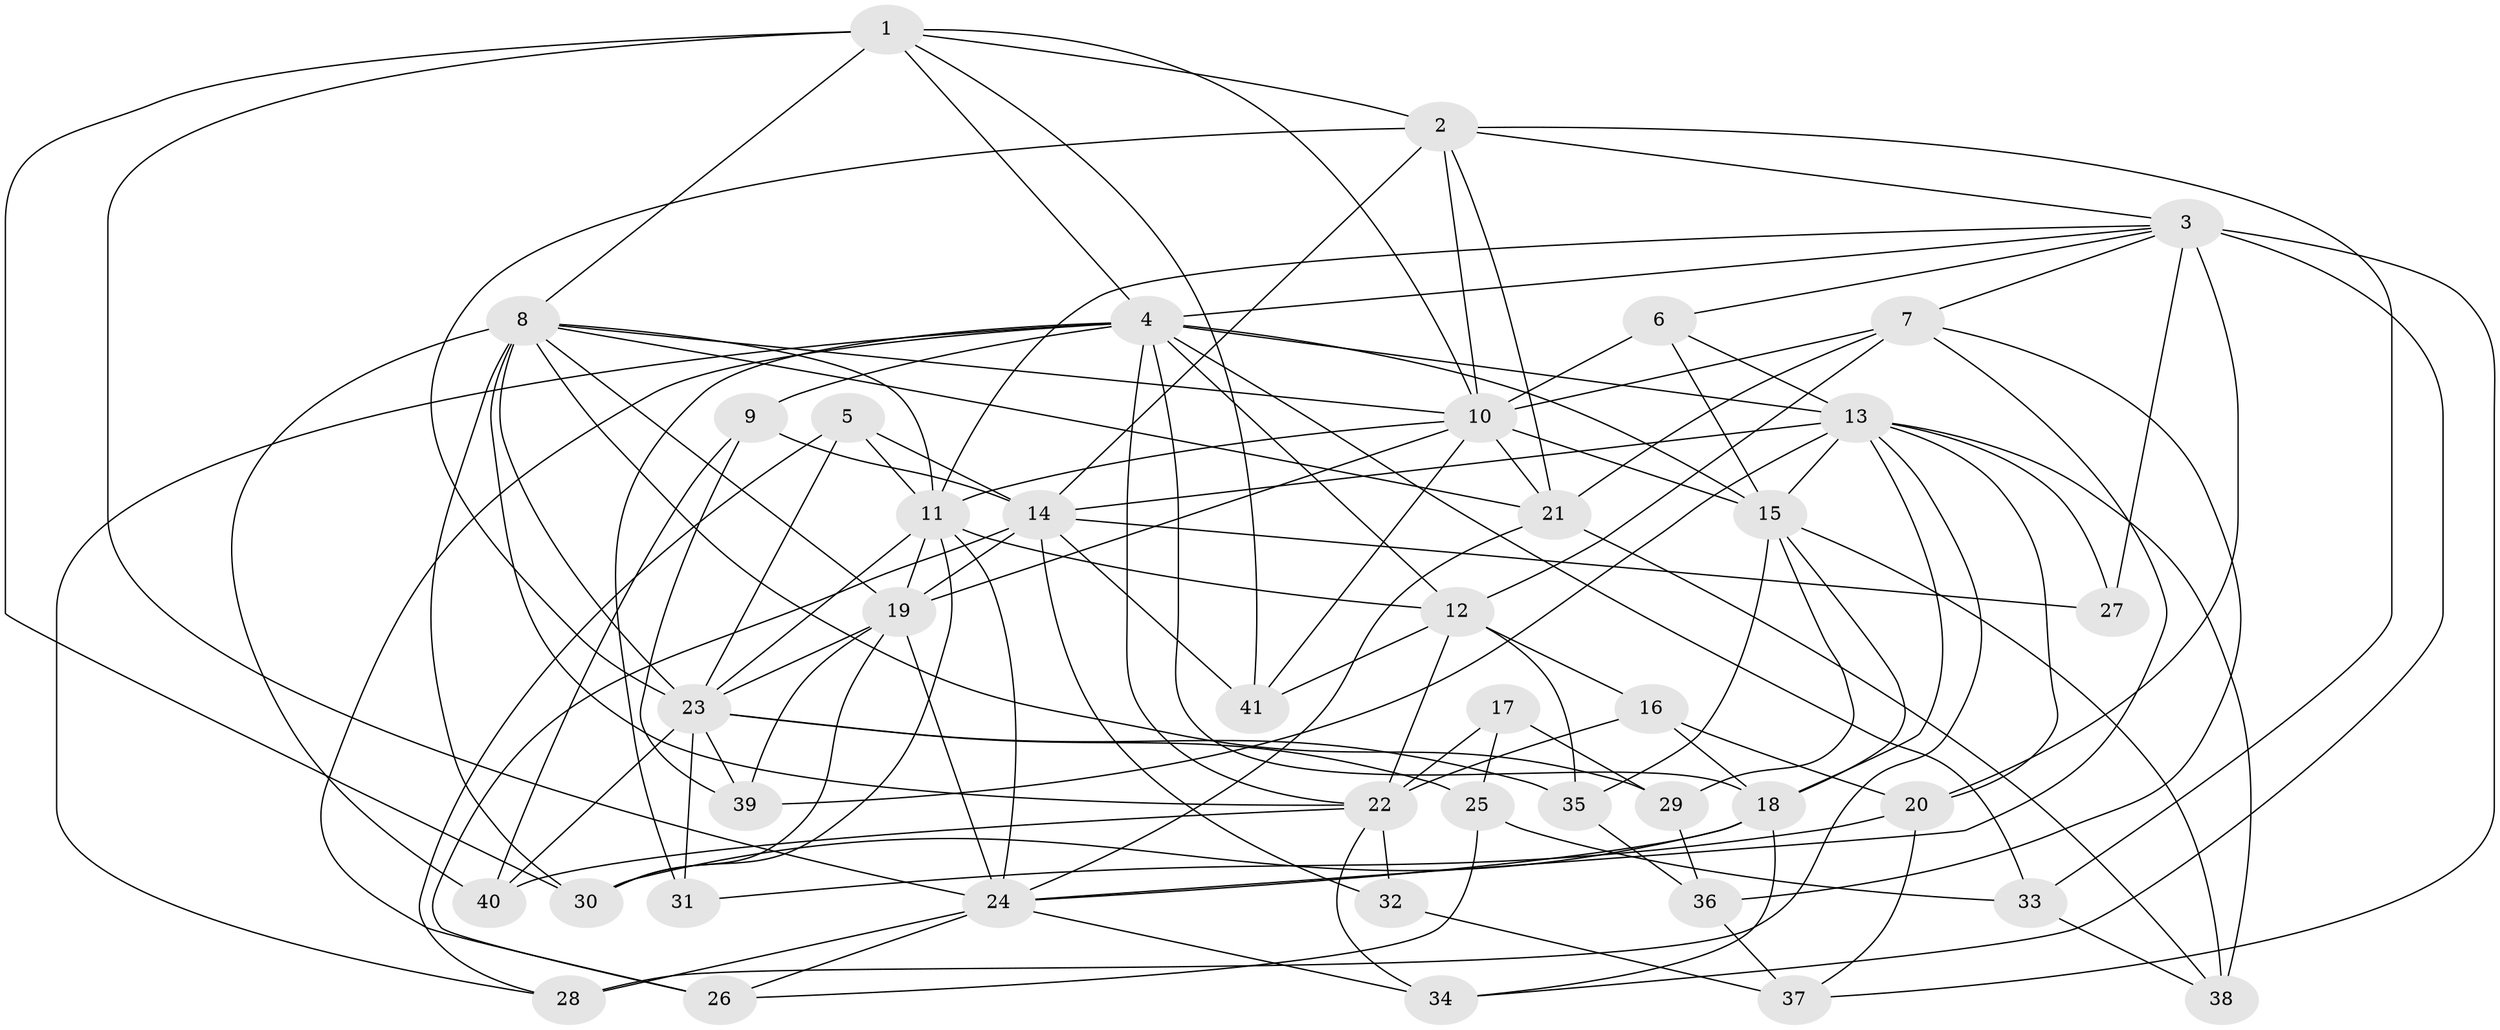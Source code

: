 // original degree distribution, {4: 1.0}
// Generated by graph-tools (version 1.1) at 2025/53/03/04/25 22:53:40]
// undirected, 41 vertices, 121 edges
graph export_dot {
  node [color=gray90,style=filled];
  1;
  2;
  3;
  4;
  5;
  6;
  7;
  8;
  9;
  10;
  11;
  12;
  13;
  14;
  15;
  16;
  17;
  18;
  19;
  20;
  21;
  22;
  23;
  24;
  25;
  26;
  27;
  28;
  29;
  30;
  31;
  32;
  33;
  34;
  35;
  36;
  37;
  38;
  39;
  40;
  41;
  1 -- 2 [weight=2.0];
  1 -- 4 [weight=1.0];
  1 -- 8 [weight=1.0];
  1 -- 10 [weight=2.0];
  1 -- 24 [weight=1.0];
  1 -- 30 [weight=2.0];
  1 -- 41 [weight=1.0];
  2 -- 3 [weight=1.0];
  2 -- 10 [weight=1.0];
  2 -- 14 [weight=1.0];
  2 -- 21 [weight=1.0];
  2 -- 23 [weight=1.0];
  2 -- 33 [weight=1.0];
  3 -- 4 [weight=1.0];
  3 -- 6 [weight=1.0];
  3 -- 7 [weight=1.0];
  3 -- 11 [weight=1.0];
  3 -- 20 [weight=4.0];
  3 -- 27 [weight=1.0];
  3 -- 34 [weight=1.0];
  3 -- 37 [weight=1.0];
  4 -- 9 [weight=1.0];
  4 -- 12 [weight=1.0];
  4 -- 13 [weight=1.0];
  4 -- 15 [weight=1.0];
  4 -- 18 [weight=1.0];
  4 -- 22 [weight=1.0];
  4 -- 26 [weight=1.0];
  4 -- 28 [weight=1.0];
  4 -- 31 [weight=1.0];
  4 -- 33 [weight=1.0];
  5 -- 11 [weight=1.0];
  5 -- 14 [weight=1.0];
  5 -- 23 [weight=1.0];
  5 -- 28 [weight=1.0];
  6 -- 10 [weight=1.0];
  6 -- 13 [weight=1.0];
  6 -- 15 [weight=1.0];
  7 -- 10 [weight=1.0];
  7 -- 12 [weight=1.0];
  7 -- 21 [weight=1.0];
  7 -- 24 [weight=1.0];
  7 -- 36 [weight=1.0];
  8 -- 10 [weight=1.0];
  8 -- 11 [weight=1.0];
  8 -- 19 [weight=1.0];
  8 -- 21 [weight=1.0];
  8 -- 22 [weight=1.0];
  8 -- 23 [weight=1.0];
  8 -- 29 [weight=1.0];
  8 -- 30 [weight=1.0];
  8 -- 40 [weight=1.0];
  9 -- 14 [weight=1.0];
  9 -- 39 [weight=1.0];
  9 -- 40 [weight=1.0];
  10 -- 11 [weight=1.0];
  10 -- 15 [weight=2.0];
  10 -- 19 [weight=1.0];
  10 -- 21 [weight=1.0];
  10 -- 41 [weight=1.0];
  11 -- 12 [weight=1.0];
  11 -- 19 [weight=1.0];
  11 -- 23 [weight=2.0];
  11 -- 24 [weight=1.0];
  11 -- 30 [weight=1.0];
  12 -- 16 [weight=1.0];
  12 -- 22 [weight=2.0];
  12 -- 35 [weight=1.0];
  12 -- 41 [weight=1.0];
  13 -- 14 [weight=1.0];
  13 -- 15 [weight=2.0];
  13 -- 18 [weight=1.0];
  13 -- 20 [weight=1.0];
  13 -- 27 [weight=2.0];
  13 -- 28 [weight=1.0];
  13 -- 38 [weight=1.0];
  13 -- 39 [weight=1.0];
  14 -- 19 [weight=1.0];
  14 -- 26 [weight=1.0];
  14 -- 27 [weight=1.0];
  14 -- 32 [weight=2.0];
  14 -- 41 [weight=1.0];
  15 -- 18 [weight=1.0];
  15 -- 29 [weight=1.0];
  15 -- 35 [weight=1.0];
  15 -- 38 [weight=1.0];
  16 -- 18 [weight=1.0];
  16 -- 20 [weight=1.0];
  16 -- 22 [weight=1.0];
  17 -- 22 [weight=2.0];
  17 -- 25 [weight=1.0];
  17 -- 29 [weight=1.0];
  18 -- 24 [weight=2.0];
  18 -- 30 [weight=1.0];
  18 -- 34 [weight=1.0];
  19 -- 23 [weight=1.0];
  19 -- 24 [weight=3.0];
  19 -- 30 [weight=1.0];
  19 -- 39 [weight=1.0];
  20 -- 31 [weight=1.0];
  20 -- 37 [weight=1.0];
  21 -- 24 [weight=1.0];
  21 -- 38 [weight=1.0];
  22 -- 32 [weight=1.0];
  22 -- 34 [weight=1.0];
  22 -- 40 [weight=1.0];
  23 -- 25 [weight=1.0];
  23 -- 31 [weight=2.0];
  23 -- 35 [weight=1.0];
  23 -- 39 [weight=1.0];
  23 -- 40 [weight=1.0];
  24 -- 26 [weight=1.0];
  24 -- 28 [weight=1.0];
  24 -- 34 [weight=1.0];
  25 -- 26 [weight=1.0];
  25 -- 33 [weight=1.0];
  29 -- 36 [weight=1.0];
  32 -- 37 [weight=1.0];
  33 -- 38 [weight=1.0];
  35 -- 36 [weight=1.0];
  36 -- 37 [weight=1.0];
}
